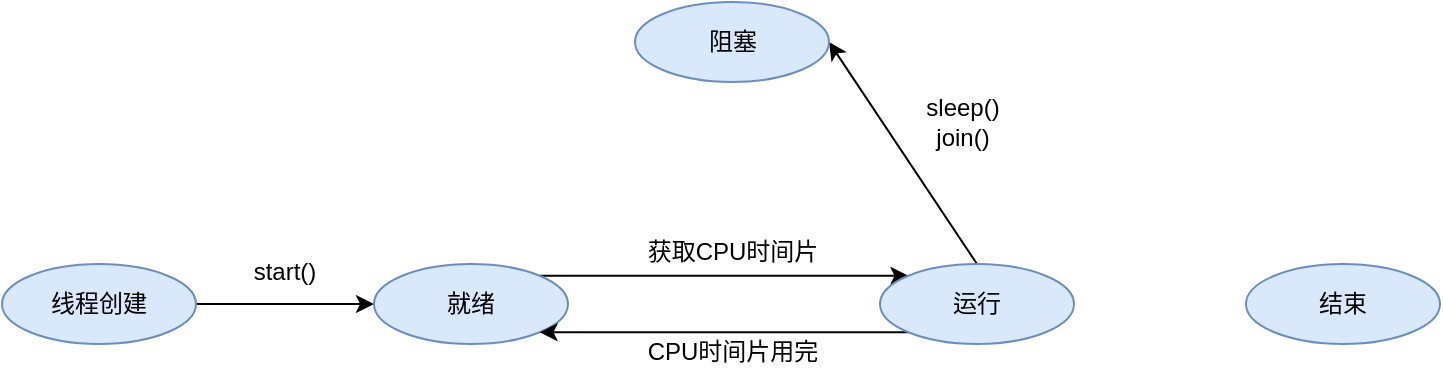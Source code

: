 <mxfile version="24.7.4">
  <diagram name="Page-1" id="b-CTBs2derHW3EXyugA0">
    <mxGraphModel dx="1077" dy="659" grid="1" gridSize="10" guides="1" tooltips="1" connect="1" arrows="1" fold="1" page="1" pageScale="1" pageWidth="850" pageHeight="1100" math="0" shadow="0">
      <root>
        <mxCell id="0" />
        <mxCell id="1" parent="0" />
        <mxCell id="y0FiDp1HF2YECac0qwNA-7" style="edgeStyle=orthogonalEdgeStyle;rounded=0;orthogonalLoop=1;jettySize=auto;html=1;exitX=1;exitY=0.5;exitDx=0;exitDy=0;entryX=0;entryY=0.5;entryDx=0;entryDy=0;" edge="1" parent="1" source="y0FiDp1HF2YECac0qwNA-1" target="y0FiDp1HF2YECac0qwNA-2">
          <mxGeometry relative="1" as="geometry" />
        </mxCell>
        <mxCell id="y0FiDp1HF2YECac0qwNA-1" value="线程创建" style="ellipse;whiteSpace=wrap;html=1;fillColor=#dae8fc;strokeColor=#6c8ebf;" vertex="1" parent="1">
          <mxGeometry x="60" y="341" width="97" height="40" as="geometry" />
        </mxCell>
        <mxCell id="y0FiDp1HF2YECac0qwNA-10" style="edgeStyle=orthogonalEdgeStyle;rounded=0;orthogonalLoop=1;jettySize=auto;html=1;exitX=1;exitY=0;exitDx=0;exitDy=0;entryX=0;entryY=0;entryDx=0;entryDy=0;" edge="1" parent="1" source="y0FiDp1HF2YECac0qwNA-2" target="y0FiDp1HF2YECac0qwNA-3">
          <mxGeometry relative="1" as="geometry" />
        </mxCell>
        <mxCell id="y0FiDp1HF2YECac0qwNA-2" value="就绪" style="ellipse;whiteSpace=wrap;html=1;fillColor=#dae8fc;strokeColor=#6c8ebf;" vertex="1" parent="1">
          <mxGeometry x="246" y="341" width="97" height="40" as="geometry" />
        </mxCell>
        <mxCell id="y0FiDp1HF2YECac0qwNA-12" style="edgeStyle=orthogonalEdgeStyle;rounded=0;orthogonalLoop=1;jettySize=auto;html=1;exitX=0;exitY=1;exitDx=0;exitDy=0;entryX=1;entryY=1;entryDx=0;entryDy=0;" edge="1" parent="1" source="y0FiDp1HF2YECac0qwNA-3" target="y0FiDp1HF2YECac0qwNA-2">
          <mxGeometry relative="1" as="geometry" />
        </mxCell>
        <mxCell id="y0FiDp1HF2YECac0qwNA-14" style="rounded=0;orthogonalLoop=1;jettySize=auto;html=1;exitX=0.5;exitY=0;exitDx=0;exitDy=0;entryX=1;entryY=0.5;entryDx=0;entryDy=0;" edge="1" parent="1" source="y0FiDp1HF2YECac0qwNA-3" target="y0FiDp1HF2YECac0qwNA-4">
          <mxGeometry relative="1" as="geometry" />
        </mxCell>
        <mxCell id="y0FiDp1HF2YECac0qwNA-3" value="运行" style="ellipse;whiteSpace=wrap;html=1;fillColor=#dae8fc;strokeColor=#6c8ebf;" vertex="1" parent="1">
          <mxGeometry x="499" y="341" width="97" height="40" as="geometry" />
        </mxCell>
        <mxCell id="y0FiDp1HF2YECac0qwNA-4" value="阻塞" style="ellipse;whiteSpace=wrap;html=1;fillColor=#dae8fc;strokeColor=#6c8ebf;" vertex="1" parent="1">
          <mxGeometry x="376.5" y="210" width="97" height="40" as="geometry" />
        </mxCell>
        <mxCell id="y0FiDp1HF2YECac0qwNA-5" value="结束" style="ellipse;whiteSpace=wrap;html=1;fillColor=#dae8fc;strokeColor=#6c8ebf;" vertex="1" parent="1">
          <mxGeometry x="682" y="341" width="97" height="40" as="geometry" />
        </mxCell>
        <mxCell id="y0FiDp1HF2YECac0qwNA-8" value="start()" style="text;html=1;align=center;verticalAlign=middle;resizable=0;points=[];autosize=1;strokeColor=none;fillColor=none;" vertex="1" parent="1">
          <mxGeometry x="171" y="330" width="60" height="30" as="geometry" />
        </mxCell>
        <mxCell id="y0FiDp1HF2YECac0qwNA-11" value="&lt;div&gt;获取CPU时间片&lt;/div&gt;" style="text;html=1;align=center;verticalAlign=middle;resizable=0;points=[];autosize=1;strokeColor=none;fillColor=none;" vertex="1" parent="1">
          <mxGeometry x="370" y="320" width="110" height="30" as="geometry" />
        </mxCell>
        <mxCell id="y0FiDp1HF2YECac0qwNA-13" value="CPU时间片用完" style="text;html=1;align=center;verticalAlign=middle;resizable=0;points=[];autosize=1;strokeColor=none;fillColor=none;" vertex="1" parent="1">
          <mxGeometry x="370" y="370" width="110" height="30" as="geometry" />
        </mxCell>
        <mxCell id="y0FiDp1HF2YECac0qwNA-15" value="&lt;div&gt;sleep()&lt;/div&gt;join()" style="text;html=1;align=center;verticalAlign=middle;resizable=0;points=[];autosize=1;strokeColor=none;fillColor=none;" vertex="1" parent="1">
          <mxGeometry x="510" y="250" width="60" height="40" as="geometry" />
        </mxCell>
      </root>
    </mxGraphModel>
  </diagram>
</mxfile>
